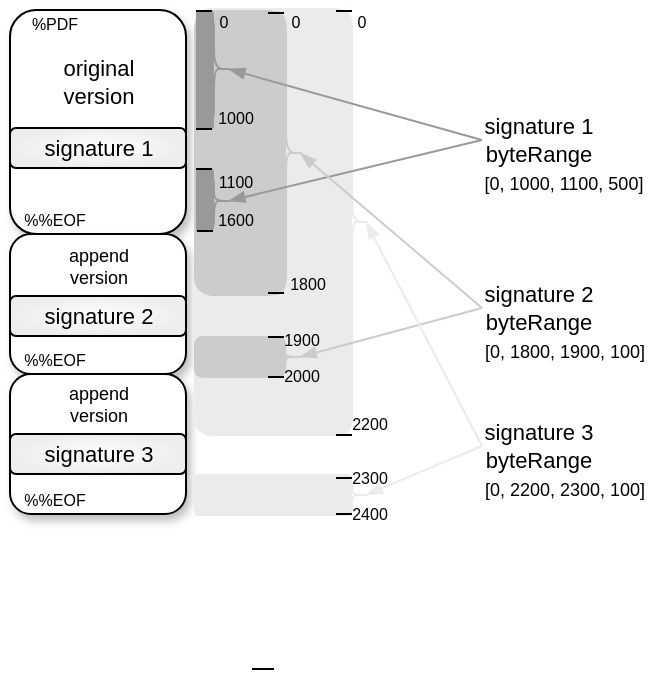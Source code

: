 <mxfile version="21.1.2" type="github">
  <diagram name="第 1 页" id="HHVXaVbLIMjiHE-rcIP3">
    <mxGraphModel dx="744" dy="408" grid="0" gridSize="10" guides="1" tooltips="1" connect="1" arrows="1" fold="1" page="1" pageScale="1" pageWidth="1920" pageHeight="1200" background="none" math="0" shadow="0">
      <root>
        <mxCell id="0" />
        <mxCell id="1" parent="0" />
        <mxCell id="_W2GFW_kO0Z2jaAICMWO-1" value="" style="whiteSpace=wrap;html=1;hachureGap=4;fontFamily=Architects Daughter;fontSource=https%3A%2F%2Ffonts.googleapis.com%2Fcss%3Ffamily%3DArchitects%2BDaughter;fontSize=20;rounded=1;glass=0;align=left;shadow=1;" vertex="1" parent="1">
          <mxGeometry x="558" y="175" width="88" height="112" as="geometry" />
        </mxCell>
        <mxCell id="_W2GFW_kO0Z2jaAICMWO-2" value="" style="whiteSpace=wrap;html=1;hachureGap=4;fontFamily=Architects Daughter;fontSource=https%3A%2F%2Ffonts.googleapis.com%2Fcss%3Ffamily%3DArchitects%2BDaughter;fontSize=20;rounded=1;glass=0;shadow=1;" vertex="1" parent="1">
          <mxGeometry x="558" y="287" width="88" height="70" as="geometry" />
        </mxCell>
        <mxCell id="_W2GFW_kO0Z2jaAICMWO-3" value="" style="whiteSpace=wrap;html=1;hachureGap=4;fontFamily=Architects Daughter;fontSource=https%3A%2F%2Ffonts.googleapis.com%2Fcss%3Ffamily%3DArchitects%2BDaughter;fontSize=20;rounded=1;glass=0;shadow=1;" vertex="1" parent="1">
          <mxGeometry x="558" y="357" width="88" height="70" as="geometry" />
        </mxCell>
        <mxCell id="_W2GFW_kO0Z2jaAICMWO-4" value="%PDF" style="text;html=1;strokeColor=none;fillColor=none;align=center;verticalAlign=middle;whiteSpace=wrap;rounded=0;fontSize=8;fontFamily=Helvetica;" vertex="1" parent="1">
          <mxGeometry x="558" y="175" width="45" height="14" as="geometry" />
        </mxCell>
        <mxCell id="_W2GFW_kO0Z2jaAICMWO-6" value="%%EOF" style="text;html=1;strokeColor=none;fillColor=none;align=center;verticalAlign=middle;whiteSpace=wrap;rounded=0;fontSize=8;fontFamily=Helvetica;" vertex="1" parent="1">
          <mxGeometry x="558" y="273" width="45" height="14" as="geometry" />
        </mxCell>
        <mxCell id="_W2GFW_kO0Z2jaAICMWO-8" value="%%EOF" style="text;html=1;strokeColor=none;fillColor=none;align=center;verticalAlign=middle;whiteSpace=wrap;rounded=0;fontSize=8;fontFamily=Helvetica;" vertex="1" parent="1">
          <mxGeometry x="558" y="343" width="45" height="14" as="geometry" />
        </mxCell>
        <mxCell id="_W2GFW_kO0Z2jaAICMWO-9" value="%%EOF" style="text;html=1;strokeColor=none;fillColor=none;align=center;verticalAlign=middle;whiteSpace=wrap;rounded=0;fontSize=8;fontFamily=Helvetica;" vertex="1" parent="1">
          <mxGeometry x="558" y="413" width="45" height="14" as="geometry" />
        </mxCell>
        <mxCell id="_W2GFW_kO0Z2jaAICMWO-10" value="" style="rounded=1;whiteSpace=wrap;html=1;hachureGap=4;fontFamily=Architects Daughter;fontSource=https%3A%2F%2Ffonts.googleapis.com%2Fcss%3Ffamily%3DArchitects%2BDaughter;fontSize=20;shadow=0;gradientColor=#ededed;gradientDirection=radial;fillColor=default;" vertex="1" parent="1">
          <mxGeometry x="558" y="318" width="88" height="20" as="geometry" />
        </mxCell>
        <mxCell id="_W2GFW_kO0Z2jaAICMWO-11" value="" style="rounded=1;whiteSpace=wrap;html=1;hachureGap=4;fontFamily=Architects Daughter;fontSource=https%3A%2F%2Ffonts.googleapis.com%2Fcss%3Ffamily%3DArchitects%2BDaughter;fontSize=20;shadow=0;gradientColor=#ededed;gradientDirection=radial;fillColor=default;" vertex="1" parent="1">
          <mxGeometry x="558" y="234" width="88" height="20" as="geometry" />
        </mxCell>
        <mxCell id="_W2GFW_kO0Z2jaAICMWO-12" value="" style="rounded=1;whiteSpace=wrap;html=1;hachureGap=4;fontFamily=Architects Daughter;fontSource=https%3A%2F%2Ffonts.googleapis.com%2Fcss%3Ffamily%3DArchitects%2BDaughter;fontSize=20;shadow=0;gradientColor=#ededed;gradientDirection=radial;fillColor=default;" vertex="1" parent="1">
          <mxGeometry x="558" y="387" width="88" height="20" as="geometry" />
        </mxCell>
        <mxCell id="_W2GFW_kO0Z2jaAICMWO-14" value="signature 1" style="text;html=1;strokeColor=none;fillColor=none;align=center;verticalAlign=middle;whiteSpace=wrap;rounded=0;fontSize=11;fontFamily=Helvetica;" vertex="1" parent="1">
          <mxGeometry x="572.5" y="237" width="59" height="14" as="geometry" />
        </mxCell>
        <mxCell id="_W2GFW_kO0Z2jaAICMWO-32" value="" style="rounded=1;whiteSpace=wrap;html=1;hachureGap=4;fontFamily=Architects Daughter;fontSource=https%3A%2F%2Ffonts.googleapis.com%2Fcss%3Ffamily%3DArchitects%2BDaughter;fontSize=20;arcSize=11;fillColor=#eceaea;strokeColor=none;" vertex="1" parent="1">
          <mxGeometry x="650" y="174" width="79" height="214" as="geometry" />
        </mxCell>
        <mxCell id="_W2GFW_kO0Z2jaAICMWO-15" value="signature 2" style="text;html=1;strokeColor=none;fillColor=none;align=center;verticalAlign=middle;whiteSpace=wrap;rounded=0;fontSize=11;fontFamily=Helvetica;" vertex="1" parent="1">
          <mxGeometry x="572.5" y="321" width="59" height="14" as="geometry" />
        </mxCell>
        <mxCell id="_W2GFW_kO0Z2jaAICMWO-16" value="signature 3" style="text;html=1;strokeColor=none;fillColor=none;align=center;verticalAlign=middle;whiteSpace=wrap;rounded=0;fontSize=11;fontFamily=Helvetica;" vertex="1" parent="1">
          <mxGeometry x="572.5" y="390" width="59" height="14" as="geometry" />
        </mxCell>
        <mxCell id="_W2GFW_kO0Z2jaAICMWO-17" value="original&lt;br&gt;version" style="text;html=1;strokeColor=none;fillColor=none;align=center;verticalAlign=middle;whiteSpace=wrap;rounded=0;fontSize=11;fontFamily=Helvetica;" vertex="1" parent="1">
          <mxGeometry x="572.5" y="199" width="59" height="24" as="geometry" />
        </mxCell>
        <mxCell id="_W2GFW_kO0Z2jaAICMWO-18" value="append version" style="text;html=1;strokeColor=none;fillColor=none;align=center;verticalAlign=middle;whiteSpace=wrap;rounded=0;fontSize=9;fontFamily=Helvetica;" vertex="1" parent="1">
          <mxGeometry x="572.5" y="291" width="59" height="24" as="geometry" />
        </mxCell>
        <mxCell id="_W2GFW_kO0Z2jaAICMWO-20" value="append version" style="text;html=1;strokeColor=none;fillColor=none;align=center;verticalAlign=middle;whiteSpace=wrap;rounded=0;fontSize=9;fontFamily=Helvetica;" vertex="1" parent="1">
          <mxGeometry x="572.5" y="360" width="59" height="24" as="geometry" />
        </mxCell>
        <mxCell id="_W2GFW_kO0Z2jaAICMWO-28" value="" style="rounded=1;whiteSpace=wrap;html=1;hachureGap=4;fontFamily=Architects Daughter;fontSource=https%3A%2F%2Ffonts.googleapis.com%2Fcss%3Ffamily%3DArchitects%2BDaughter;fontSize=20;arcSize=20;fillColor=#CCCCCC;strokeColor=none;" vertex="1" parent="1">
          <mxGeometry x="650" y="175" width="46" height="143" as="geometry" />
        </mxCell>
        <mxCell id="_W2GFW_kO0Z2jaAICMWO-22" value="" style="rounded=1;whiteSpace=wrap;html=1;hachureGap=4;fontFamily=Architects Daughter;fontSource=https%3A%2F%2Ffonts.googleapis.com%2Fcss%3Ffamily%3DArchitects%2BDaughter;fontSize=20;strokeColor=none;fillColor=#999999;absoluteArcSize=0;arcSize=26;imageHeight=24;" vertex="1" parent="1">
          <mxGeometry x="651" y="175" width="9" height="60" as="geometry" />
        </mxCell>
        <mxCell id="_W2GFW_kO0Z2jaAICMWO-21" value="" style="shape=curlyBracket;whiteSpace=wrap;html=1;rounded=1;flipH=1;labelPosition=right;verticalLabelPosition=middle;align=left;verticalAlign=middle;hachureGap=4;fontFamily=Architects Daughter;fontSource=https%3A%2F%2Ffonts.googleapis.com%2Fcss%3Ffamily%3DArchitects%2BDaughter;fontSize=20;shadow=0;gradientDirection=radial;labelBackgroundColor=none;gradientColor=#ffffff;fillColor=none;size=0.5;strokeColor=#999999;perimeterSpacing=0;" vertex="1" parent="1">
          <mxGeometry x="651" y="176" width="18" height="57" as="geometry" />
        </mxCell>
        <mxCell id="_W2GFW_kO0Z2jaAICMWO-24" value="" style="rounded=1;whiteSpace=wrap;html=1;hachureGap=4;fontFamily=Architects Daughter;fontSource=https%3A%2F%2Ffonts.googleapis.com%2Fcss%3Ffamily%3DArchitects%2BDaughter;fontSize=20;strokeColor=none;fillColor=#999999;arcSize=26;" vertex="1" parent="1">
          <mxGeometry x="651" y="254" width="9" height="32" as="geometry" />
        </mxCell>
        <mxCell id="_W2GFW_kO0Z2jaAICMWO-25" value="" style="shape=curlyBracket;whiteSpace=wrap;html=1;rounded=1;flipH=1;labelPosition=right;verticalLabelPosition=middle;align=left;verticalAlign=middle;hachureGap=4;fontFamily=Architects Daughter;fontSource=https%3A%2F%2Ffonts.googleapis.com%2Fcss%3Ffamily%3DArchitects%2BDaughter;fontSize=20;shadow=0;gradientDirection=radial;labelBackgroundColor=none;gradientColor=default;fillColor=#FFFF66;size=0.5;strokeColor=#999999;perimeterSpacing=0;" vertex="1" parent="1">
          <mxGeometry x="651" y="256" width="18" height="29" as="geometry" />
        </mxCell>
        <mxCell id="_W2GFW_kO0Z2jaAICMWO-27" value="" style="shape=curlyBracket;whiteSpace=wrap;html=1;rounded=1;flipH=1;labelPosition=right;verticalLabelPosition=middle;align=left;verticalAlign=middle;hachureGap=4;fontFamily=Architects Daughter;fontSource=https%3A%2F%2Ffonts.googleapis.com%2Fcss%3Ffamily%3DArchitects%2BDaughter;fontSize=20;shadow=0;gradientColor=default;gradientDirection=east;fillColor=none;noLabel=0;portConstraintRotation=0;snapToPoint=0;fixDash=0;size=0.45;strokeColor=#cccccc;" vertex="1" parent="1">
          <mxGeometry x="685" y="176" width="20" height="141" as="geometry" />
        </mxCell>
        <mxCell id="_W2GFW_kO0Z2jaAICMWO-30" value="" style="rounded=1;whiteSpace=wrap;html=1;hachureGap=4;fontFamily=Architects Daughter;fontSource=https%3A%2F%2Ffonts.googleapis.com%2Fcss%3Ffamily%3DArchitects%2BDaughter;fontSize=20;arcSize=20;fillColor=#CCCCCC;strokeColor=none;" vertex="1" parent="1">
          <mxGeometry x="650" y="338" width="46" height="21" as="geometry" />
        </mxCell>
        <mxCell id="_W2GFW_kO0Z2jaAICMWO-31" value="" style="shape=curlyBracket;whiteSpace=wrap;html=1;rounded=1;flipH=1;labelPosition=right;verticalLabelPosition=middle;align=left;verticalAlign=middle;hachureGap=4;fontFamily=Architects Daughter;fontSource=https%3A%2F%2Ffonts.googleapis.com%2Fcss%3Ffamily%3DArchitects%2BDaughter;fontSize=20;shadow=0;gradientColor=default;gradientDirection=east;fillColor=none;noLabel=0;portConstraintRotation=0;snapToPoint=0;fixDash=0;size=0.45;strokeColor=#cccccc;" vertex="1" parent="1">
          <mxGeometry x="684" y="340" width="21" height="17" as="geometry" />
        </mxCell>
        <mxCell id="_W2GFW_kO0Z2jaAICMWO-33" value="" style="shape=curlyBracket;whiteSpace=wrap;html=1;rounded=1;flipH=1;labelPosition=right;verticalLabelPosition=middle;align=left;verticalAlign=middle;hachureGap=4;fontFamily=Architects Daughter;fontSource=https%3A%2F%2Ffonts.googleapis.com%2Fcss%3Ffamily%3DArchitects%2BDaughter;fontSize=20;shadow=0;gradientColor=default;gradientDirection=east;fillColor=none;noLabel=0;portConstraintRotation=0;snapToPoint=0;fixDash=0;size=0.45;strokeColor=#eceaea;" vertex="1" parent="1">
          <mxGeometry x="718" y="175" width="20" height="212" as="geometry" />
        </mxCell>
        <mxCell id="_W2GFW_kO0Z2jaAICMWO-34" value="" style="rounded=1;whiteSpace=wrap;html=1;hachureGap=4;fontFamily=Architects Daughter;fontSource=https%3A%2F%2Ffonts.googleapis.com%2Fcss%3Ffamily%3DArchitects%2BDaughter;fontSize=20;arcSize=11;fillColor=#eceaea;strokeColor=none;" vertex="1" parent="1">
          <mxGeometry x="650" y="407" width="79" height="21" as="geometry" />
        </mxCell>
        <mxCell id="_W2GFW_kO0Z2jaAICMWO-35" value="" style="shape=curlyBracket;whiteSpace=wrap;html=1;rounded=1;flipH=1;labelPosition=right;verticalLabelPosition=middle;align=left;verticalAlign=middle;hachureGap=4;fontFamily=Architects Daughter;fontSource=https%3A%2F%2Ffonts.googleapis.com%2Fcss%3Ffamily%3DArchitects%2BDaughter;fontSize=20;shadow=0;gradientColor=default;gradientDirection=east;fillColor=none;noLabel=0;portConstraintRotation=0;snapToPoint=0;fixDash=0;size=0.45;strokeColor=#eceaea;" vertex="1" parent="1">
          <mxGeometry x="718" y="408" width="20" height="19" as="geometry" />
        </mxCell>
        <mxCell id="_W2GFW_kO0Z2jaAICMWO-38" value="signature 1&lt;br&gt;byteRange" style="text;html=1;strokeColor=none;fillColor=none;align=center;verticalAlign=middle;whiteSpace=wrap;rounded=0;fontSize=11;fontFamily=Helvetica;" vertex="1" parent="1">
          <mxGeometry x="794" y="226" width="57" height="28" as="geometry" />
        </mxCell>
        <mxCell id="_W2GFW_kO0Z2jaAICMWO-39" value="signature 2&lt;br&gt;byteRange" style="text;html=1;strokeColor=none;fillColor=none;align=center;verticalAlign=middle;whiteSpace=wrap;rounded=0;fontSize=11;fontFamily=Helvetica;" vertex="1" parent="1">
          <mxGeometry x="794" y="310" width="57" height="28" as="geometry" />
        </mxCell>
        <mxCell id="_W2GFW_kO0Z2jaAICMWO-40" value="signature 3&lt;br&gt;byteRange" style="text;html=1;strokeColor=none;fillColor=none;align=center;verticalAlign=middle;whiteSpace=wrap;rounded=0;fontSize=11;fontFamily=Helvetica;" vertex="1" parent="1">
          <mxGeometry x="794" y="379" width="57" height="28" as="geometry" />
        </mxCell>
        <mxCell id="_W2GFW_kO0Z2jaAICMWO-41" value="" style="endArrow=blockThin;html=1;rounded=0;hachureGap=4;fontFamily=Architects Daughter;fontSource=https%3A%2F%2Ffonts.googleapis.com%2Fcss%3Ffamily%3DArchitects%2BDaughter;fontSize=20;fontColor=default;exitX=0;exitY=0.5;exitDx=0;exitDy=0;entryX=0.1;entryY=0.5;entryDx=0;entryDy=0;entryPerimeter=0;endFill=1;strokeColor=#999999;" edge="1" parent="1" source="_W2GFW_kO0Z2jaAICMWO-38" target="_W2GFW_kO0Z2jaAICMWO-21">
          <mxGeometry width="50" height="50" relative="1" as="geometry">
            <mxPoint x="671" y="317" as="sourcePoint" />
            <mxPoint x="721" y="267" as="targetPoint" />
          </mxGeometry>
        </mxCell>
        <mxCell id="_W2GFW_kO0Z2jaAICMWO-43" value="" style="endArrow=blockThin;html=1;rounded=0;hachureGap=4;fontFamily=Architects Daughter;fontSource=https%3A%2F%2Ffonts.googleapis.com%2Fcss%3Ffamily%3DArchitects%2BDaughter;fontSize=20;fontColor=default;exitX=0;exitY=0.5;exitDx=0;exitDy=0;entryX=0.1;entryY=0.5;entryDx=0;entryDy=0;entryPerimeter=0;endFill=1;strokeColor=#999999;" edge="1" parent="1" source="_W2GFW_kO0Z2jaAICMWO-38" target="_W2GFW_kO0Z2jaAICMWO-25">
          <mxGeometry width="50" height="50" relative="1" as="geometry">
            <mxPoint x="804" y="250" as="sourcePoint" />
            <mxPoint x="677" y="215" as="targetPoint" />
          </mxGeometry>
        </mxCell>
        <mxCell id="_W2GFW_kO0Z2jaAICMWO-44" value="" style="endArrow=blockThin;html=1;rounded=0;hachureGap=4;fontFamily=Architects Daughter;fontSource=https%3A%2F%2Ffonts.googleapis.com%2Fcss%3Ffamily%3DArchitects%2BDaughter;fontSize=20;fontColor=default;exitX=0;exitY=0.5;exitDx=0;exitDy=0;entryX=0.1;entryY=0.5;entryDx=0;entryDy=0;entryPerimeter=0;endFill=1;strokeColor=#cccccc;" edge="1" parent="1" source="_W2GFW_kO0Z2jaAICMWO-39" target="_W2GFW_kO0Z2jaAICMWO-27">
          <mxGeometry width="50" height="50" relative="1" as="geometry">
            <mxPoint x="814" y="260" as="sourcePoint" />
            <mxPoint x="687" y="225" as="targetPoint" />
          </mxGeometry>
        </mxCell>
        <mxCell id="_W2GFW_kO0Z2jaAICMWO-45" value="" style="endArrow=blockThin;html=1;rounded=0;hachureGap=4;fontFamily=Architects Daughter;fontSource=https%3A%2F%2Ffonts.googleapis.com%2Fcss%3Ffamily%3DArchitects%2BDaughter;fontSize=20;fontColor=default;exitX=0;exitY=0.5;exitDx=0;exitDy=0;entryX=0.1;entryY=0.5;entryDx=0;entryDy=0;entryPerimeter=0;endFill=1;strokeColor=#cccccc;" edge="1" parent="1" source="_W2GFW_kO0Z2jaAICMWO-39" target="_W2GFW_kO0Z2jaAICMWO-31">
          <mxGeometry width="50" height="50" relative="1" as="geometry">
            <mxPoint x="824" y="270" as="sourcePoint" />
            <mxPoint x="697" y="235" as="targetPoint" />
          </mxGeometry>
        </mxCell>
        <mxCell id="_W2GFW_kO0Z2jaAICMWO-46" value="" style="endArrow=blockThin;html=1;rounded=0;hachureGap=4;fontFamily=Architects Daughter;fontSource=https%3A%2F%2Ffonts.googleapis.com%2Fcss%3Ffamily%3DArchitects%2BDaughter;fontSize=20;fontColor=default;exitX=0;exitY=0.5;exitDx=0;exitDy=0;entryX=0.1;entryY=0.5;entryDx=0;entryDy=0;entryPerimeter=0;endFill=1;strokeColor=#eceaea;" edge="1" parent="1" source="_W2GFW_kO0Z2jaAICMWO-40" target="_W2GFW_kO0Z2jaAICMWO-33">
          <mxGeometry width="50" height="50" relative="1" as="geometry">
            <mxPoint x="834" y="280" as="sourcePoint" />
            <mxPoint x="707" y="245" as="targetPoint" />
          </mxGeometry>
        </mxCell>
        <mxCell id="_W2GFW_kO0Z2jaAICMWO-47" value="" style="endArrow=blockThin;html=1;rounded=0;hachureGap=4;fontFamily=Architects Daughter;fontSource=https%3A%2F%2Ffonts.googleapis.com%2Fcss%3Ffamily%3DArchitects%2BDaughter;fontSize=20;fontColor=default;exitX=0;exitY=0.5;exitDx=0;exitDy=0;entryX=0.1;entryY=0.5;entryDx=0;entryDy=0;entryPerimeter=0;endFill=1;strokeColor=#eceaea;" edge="1" parent="1" source="_W2GFW_kO0Z2jaAICMWO-40" target="_W2GFW_kO0Z2jaAICMWO-35">
          <mxGeometry width="50" height="50" relative="1" as="geometry">
            <mxPoint x="844" y="290" as="sourcePoint" />
            <mxPoint x="717" y="255" as="targetPoint" />
          </mxGeometry>
        </mxCell>
        <mxCell id="_W2GFW_kO0Z2jaAICMWO-49" value="[0, 1000, 1100, 500]" style="text;html=1;strokeColor=none;fillColor=none;align=center;verticalAlign=middle;whiteSpace=wrap;rounded=0;fontSize=9;fontFamily=Helvetica;" vertex="1" parent="1">
          <mxGeometry x="794" y="254" width="82" height="15" as="geometry" />
        </mxCell>
        <mxCell id="_W2GFW_kO0Z2jaAICMWO-50" value="[0, 1800, 1900, 100]" style="text;html=1;strokeColor=none;fillColor=none;align=center;verticalAlign=middle;whiteSpace=wrap;rounded=0;fontSize=9;fontFamily=Helvetica;" vertex="1" parent="1">
          <mxGeometry x="794" y="338" width="83" height="15" as="geometry" />
        </mxCell>
        <mxCell id="_W2GFW_kO0Z2jaAICMWO-51" value="[0, 2200, 2300, 100]" style="text;html=1;strokeColor=none;fillColor=none;align=center;verticalAlign=middle;whiteSpace=wrap;rounded=0;fontSize=9;fontFamily=Helvetica;" vertex="1" parent="1">
          <mxGeometry x="794" y="407" width="83" height="15" as="geometry" />
        </mxCell>
        <mxCell id="_W2GFW_kO0Z2jaAICMWO-52" value="0" style="text;html=1;strokeColor=none;fillColor=none;align=center;verticalAlign=middle;whiteSpace=wrap;rounded=0;fontSize=8;fontFamily=Helvetica;" vertex="1" parent="1">
          <mxGeometry x="660" y="175" width="10" height="12" as="geometry" />
        </mxCell>
        <mxCell id="_W2GFW_kO0Z2jaAICMWO-53" value="1000" style="text;html=1;strokeColor=none;fillColor=none;align=center;verticalAlign=middle;whiteSpace=wrap;rounded=0;fontSize=8;fontFamily=Helvetica;" vertex="1" parent="1">
          <mxGeometry x="660" y="222" width="22" height="13" as="geometry" />
        </mxCell>
        <mxCell id="_W2GFW_kO0Z2jaAICMWO-54" value="1100" style="text;html=1;strokeColor=none;fillColor=none;align=center;verticalAlign=middle;whiteSpace=wrap;rounded=0;fontSize=8;fontFamily=Helvetica;" vertex="1" parent="1">
          <mxGeometry x="660" y="254" width="22" height="13" as="geometry" />
        </mxCell>
        <mxCell id="_W2GFW_kO0Z2jaAICMWO-55" value="1600" style="text;html=1;strokeColor=none;fillColor=none;align=center;verticalAlign=middle;whiteSpace=wrap;rounded=0;fontSize=8;fontFamily=Helvetica;" vertex="1" parent="1">
          <mxGeometry x="660" y="273" width="22" height="13" as="geometry" />
        </mxCell>
        <mxCell id="_W2GFW_kO0Z2jaAICMWO-56" value="0" style="text;html=1;strokeColor=none;fillColor=none;align=center;verticalAlign=middle;whiteSpace=wrap;rounded=0;fontSize=8;fontFamily=Helvetica;" vertex="1" parent="1">
          <mxGeometry x="696" y="175" width="10" height="12" as="geometry" />
        </mxCell>
        <mxCell id="_W2GFW_kO0Z2jaAICMWO-57" value="1800" style="text;html=1;strokeColor=none;fillColor=none;align=center;verticalAlign=middle;whiteSpace=wrap;rounded=0;fontSize=8;fontFamily=Helvetica;" vertex="1" parent="1">
          <mxGeometry x="696" y="305" width="22" height="13" as="geometry" />
        </mxCell>
        <mxCell id="_W2GFW_kO0Z2jaAICMWO-58" value="1900" style="text;html=1;strokeColor=none;fillColor=none;align=center;verticalAlign=middle;whiteSpace=wrap;rounded=0;fontSize=8;fontFamily=Helvetica;" vertex="1" parent="1">
          <mxGeometry x="696" y="335" width="16" height="10" as="geometry" />
        </mxCell>
        <mxCell id="_W2GFW_kO0Z2jaAICMWO-59" value="2000" style="text;html=1;strokeColor=none;fillColor=none;align=center;verticalAlign=middle;whiteSpace=wrap;rounded=0;fontSize=8;fontFamily=Helvetica;" vertex="1" parent="1">
          <mxGeometry x="696" y="353" width="16" height="10" as="geometry" />
        </mxCell>
        <mxCell id="_W2GFW_kO0Z2jaAICMWO-60" value="0" style="text;html=1;strokeColor=none;fillColor=none;align=center;verticalAlign=middle;whiteSpace=wrap;rounded=0;fontSize=8;fontFamily=Helvetica;" vertex="1" parent="1">
          <mxGeometry x="729" y="175" width="10" height="12" as="geometry" />
        </mxCell>
        <mxCell id="_W2GFW_kO0Z2jaAICMWO-61" value="2200" style="text;html=1;strokeColor=none;fillColor=none;align=center;verticalAlign=middle;whiteSpace=wrap;rounded=0;fontSize=8;fontFamily=Helvetica;" vertex="1" parent="1">
          <mxGeometry x="730" y="377" width="16" height="10" as="geometry" />
        </mxCell>
        <mxCell id="_W2GFW_kO0Z2jaAICMWO-62" value="2300" style="text;html=1;strokeColor=none;fillColor=none;align=center;verticalAlign=middle;whiteSpace=wrap;rounded=0;fontSize=8;fontFamily=Helvetica;" vertex="1" parent="1">
          <mxGeometry x="730" y="404" width="16" height="10" as="geometry" />
        </mxCell>
        <mxCell id="_W2GFW_kO0Z2jaAICMWO-63" value="2400" style="text;html=1;strokeColor=none;fillColor=none;align=center;verticalAlign=middle;whiteSpace=wrap;rounded=0;fontSize=8;fontFamily=Helvetica;" vertex="1" parent="1">
          <mxGeometry x="730" y="422" width="16" height="10" as="geometry" />
        </mxCell>
        <mxCell id="_W2GFW_kO0Z2jaAICMWO-66" value="" style="line;strokeWidth=1;html=1;rounded=1;hachureGap=4;strokeColor=default;fontFamily=Architects Daughter;fontSource=https%3A%2F%2Ffonts.googleapis.com%2Fcss%3Ffamily%3DArchitects%2BDaughter;fontSize=20;fontColor=default;fillColor=default;" vertex="1" parent="1">
          <mxGeometry x="679" y="502" width="11" height="5" as="geometry" />
        </mxCell>
        <mxCell id="_W2GFW_kO0Z2jaAICMWO-68" value="" style="line;strokeWidth=1;html=1;rounded=1;hachureGap=4;strokeColor=default;fontFamily=Architects Daughter;fontSource=https%3A%2F%2Ffonts.googleapis.com%2Fcss%3Ffamily%3DArchitects%2BDaughter;fontSize=20;fontColor=default;fillColor=default;" vertex="1" parent="1">
          <mxGeometry x="651" y="173" width="8" height="5" as="geometry" />
        </mxCell>
        <mxCell id="_W2GFW_kO0Z2jaAICMWO-69" value="" style="line;strokeWidth=1;html=1;rounded=1;hachureGap=4;strokeColor=default;fontFamily=Architects Daughter;fontSource=https%3A%2F%2Ffonts.googleapis.com%2Fcss%3Ffamily%3DArchitects%2BDaughter;fontSize=20;fontColor=default;fillColor=default;" vertex="1" parent="1">
          <mxGeometry x="651" y="232" width="8" height="5" as="geometry" />
        </mxCell>
        <mxCell id="_W2GFW_kO0Z2jaAICMWO-70" value="" style="line;strokeWidth=1;html=1;rounded=1;hachureGap=4;strokeColor=default;fontFamily=Architects Daughter;fontSource=https%3A%2F%2Ffonts.googleapis.com%2Fcss%3Ffamily%3DArchitects%2BDaughter;fontSize=20;fontColor=default;fillColor=default;" vertex="1" parent="1">
          <mxGeometry x="651" y="252" width="8" height="5" as="geometry" />
        </mxCell>
        <mxCell id="_W2GFW_kO0Z2jaAICMWO-71" value="" style="line;strokeWidth=1;html=1;rounded=1;hachureGap=4;strokeColor=default;fontFamily=Architects Daughter;fontSource=https%3A%2F%2Ffonts.googleapis.com%2Fcss%3Ffamily%3DArchitects%2BDaughter;fontSize=20;fontColor=default;fillColor=default;" vertex="1" parent="1">
          <mxGeometry x="651.5" y="283" width="8" height="5" as="geometry" />
        </mxCell>
        <mxCell id="_W2GFW_kO0Z2jaAICMWO-72" value="" style="line;strokeWidth=1;html=1;rounded=1;hachureGap=4;strokeColor=default;fontFamily=Architects Daughter;fontSource=https%3A%2F%2Ffonts.googleapis.com%2Fcss%3Ffamily%3DArchitects%2BDaughter;fontSize=20;fontColor=default;fillColor=default;" vertex="1" parent="1">
          <mxGeometry x="687" y="174" width="8" height="5" as="geometry" />
        </mxCell>
        <mxCell id="_W2GFW_kO0Z2jaAICMWO-73" value="" style="line;strokeWidth=1;html=1;rounded=1;hachureGap=4;strokeColor=default;fontFamily=Architects Daughter;fontSource=https%3A%2F%2Ffonts.googleapis.com%2Fcss%3Ffamily%3DArchitects%2BDaughter;fontSize=20;fontColor=default;fillColor=default;" vertex="1" parent="1">
          <mxGeometry x="687" y="314" width="8" height="5" as="geometry" />
        </mxCell>
        <mxCell id="_W2GFW_kO0Z2jaAICMWO-74" value="" style="line;strokeWidth=1;html=1;rounded=1;hachureGap=4;strokeColor=default;fontFamily=Architects Daughter;fontSource=https%3A%2F%2Ffonts.googleapis.com%2Fcss%3Ffamily%3DArchitects%2BDaughter;fontSize=20;fontColor=default;fillColor=default;" vertex="1" parent="1">
          <mxGeometry x="687" y="336" width="8" height="5" as="geometry" />
        </mxCell>
        <mxCell id="_W2GFW_kO0Z2jaAICMWO-75" value="" style="line;strokeWidth=1;html=1;rounded=1;hachureGap=4;strokeColor=default;fontFamily=Architects Daughter;fontSource=https%3A%2F%2Ffonts.googleapis.com%2Fcss%3Ffamily%3DArchitects%2BDaughter;fontSize=20;fontColor=default;fillColor=default;" vertex="1" parent="1">
          <mxGeometry x="687" y="356" width="8" height="5" as="geometry" />
        </mxCell>
        <mxCell id="_W2GFW_kO0Z2jaAICMWO-76" value="" style="line;strokeWidth=1;html=1;rounded=1;hachureGap=4;strokeColor=default;fontFamily=Architects Daughter;fontSource=https%3A%2F%2Ffonts.googleapis.com%2Fcss%3Ffamily%3DArchitects%2BDaughter;fontSize=20;fontColor=default;fillColor=default;" vertex="1" parent="1">
          <mxGeometry x="721" y="173" width="8" height="5" as="geometry" />
        </mxCell>
        <mxCell id="_W2GFW_kO0Z2jaAICMWO-77" value="" style="line;strokeWidth=1;html=1;rounded=1;hachureGap=4;strokeColor=default;fontFamily=Architects Daughter;fontSource=https%3A%2F%2Ffonts.googleapis.com%2Fcss%3Ffamily%3DArchitects%2BDaughter;fontSize=20;fontColor=default;fillColor=default;" vertex="1" parent="1">
          <mxGeometry x="721" y="385" width="8" height="5" as="geometry" />
        </mxCell>
        <mxCell id="_W2GFW_kO0Z2jaAICMWO-79" value="" style="line;strokeWidth=1;html=1;rounded=1;hachureGap=4;strokeColor=default;fontFamily=Architects Daughter;fontSource=https%3A%2F%2Ffonts.googleapis.com%2Fcss%3Ffamily%3DArchitects%2BDaughter;fontSize=20;fontColor=default;fillColor=default;" vertex="1" parent="1">
          <mxGeometry x="721" y="406.5" width="8" height="5" as="geometry" />
        </mxCell>
        <mxCell id="_W2GFW_kO0Z2jaAICMWO-80" value="" style="line;strokeWidth=1;html=1;rounded=1;hachureGap=4;strokeColor=default;fontFamily=Architects Daughter;fontSource=https%3A%2F%2Ffonts.googleapis.com%2Fcss%3Ffamily%3DArchitects%2BDaughter;fontSize=20;fontColor=default;fillColor=default;" vertex="1" parent="1">
          <mxGeometry x="721" y="424.5" width="8" height="5" as="geometry" />
        </mxCell>
      </root>
    </mxGraphModel>
  </diagram>
</mxfile>
